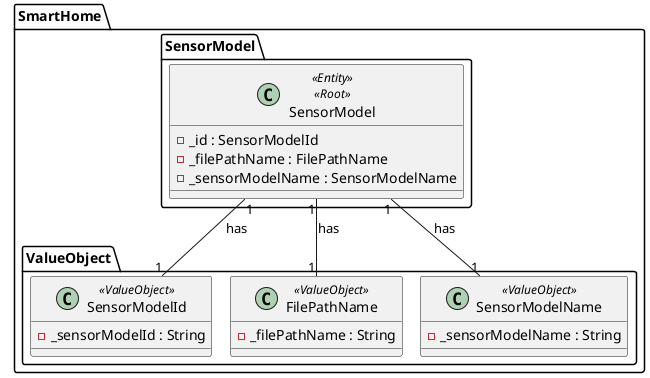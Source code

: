 @startuml
!pragma layout smetana

package SmartHome.SensorModel{

    class SensorModel <<Entity>> <<Root>>{
    - _id : SensorModelId
    - _filePathName : FilePathName
    - _sensorModelName : SensorModelName
    }
}

package SmartHome.ValueObject {

     class SensorModelId <<ValueObject>>{
        - _sensorModelId : String
     }

     class FilePathName <<ValueObject>>{
        - _filePathName : String
     }
     class SensorModelName <<ValueObject>>{
        - _sensorModelName : String
     }
}

SmartHome.SensorModel.SensorModel "1" -- "1" SmartHome.ValueObject.SensorModelId : has
SmartHome.SensorModel.SensorModel "1" -- "1" SmartHome.ValueObject.FilePathName : has
SmartHome.SensorModel.SensorModel "1" -- "1" SmartHome.ValueObject.SensorModelName : has


@enduml